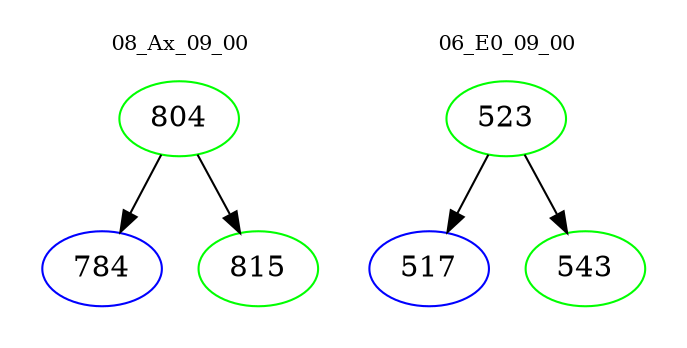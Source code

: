 digraph{
subgraph cluster_0 {
color = white
label = "08_Ax_09_00";
fontsize=10;
T0_804 [label="804", color="green"]
T0_804 -> T0_784 [color="black"]
T0_784 [label="784", color="blue"]
T0_804 -> T0_815 [color="black"]
T0_815 [label="815", color="green"]
}
subgraph cluster_1 {
color = white
label = "06_E0_09_00";
fontsize=10;
T1_523 [label="523", color="green"]
T1_523 -> T1_517 [color="black"]
T1_517 [label="517", color="blue"]
T1_523 -> T1_543 [color="black"]
T1_543 [label="543", color="green"]
}
}
